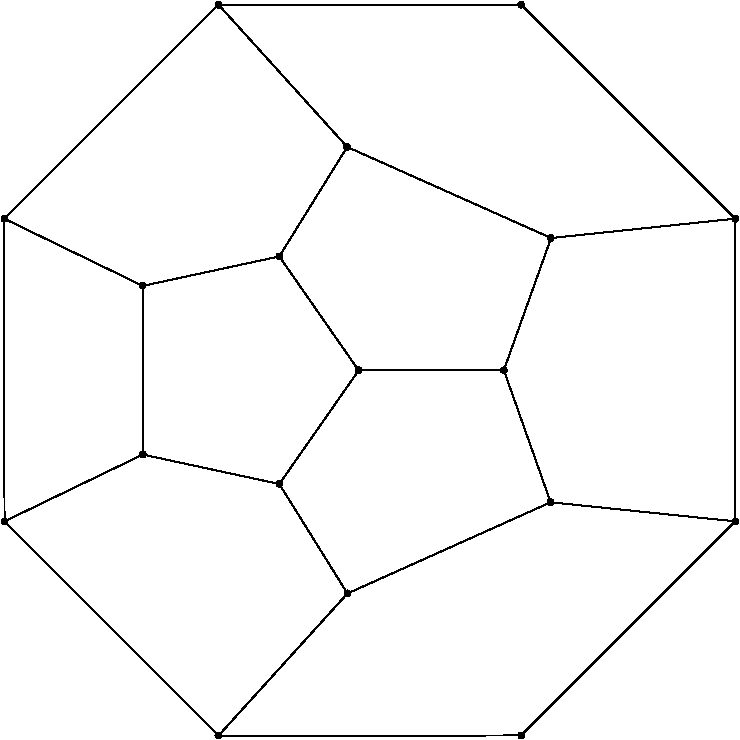 #FIG 3.2
Portrait
Flush left
Inches
Letter  
100.00
Single
0
1200 2
6 2550 3225 8175 8850
# polyline
2 1 0 1 0 0 999 0 -1 4.000 0 0 0 0 0 2
	 8082 4916 6478 3310
# polyline
2 1 0 1 0 0 998 0 -1 4.000 0 0 0 0 0 2
	 8082 4916 8084 7186
# polyline
2 1 0 1 0 0 996 0 -1 4.000 0 0 0 0 0 2
	 6702 5061 8082 4916
# polyline
2 1 0 1 0 0 995 0 -1 4.000 0 0 0 0 0 2
	 6348 6052 6702 5061
# polyline
2 1 0 1 0 0 994 0 -1 4.000 0 0 0 0 0 2
	 6699 7043 6348 6052
# polyline
2 1 0 1 0 0 992 0 -1 4.000 0 0 0 0 0 2
	 6699 7043 8084 7186
# polyline
2 1 0 1 0 0 991 0 -1 4.000 0 0 0 0 0 2
	 4208 3311 6478 3310
# polyline
2 1 0 1 0 0 989 0 -1 4.000 0 0 0 0 0 2
	 5173 4378 4208 3311
# polyline
2 1 0 1 0 0 988 0 -1 4.000 0 0 0 0 0 2
	 5173 4378 6702 5061
# polyline
2 1 0 1 0 0 986 0 -1 4.000 0 0 0 0 0 2
	 4664 5199 5173 4378
# polyline
2 1 0 1 0 0 985 0 -1 4.000 0 0 0 0 0 2
	 5259 6054 6348 6052
# polyline
2 1 0 1 0 0 983 0 -1 4.000 0 0 0 0 0 2
	 5259 6054 4664 5199
# polyline
2 1 0 1 0 0 982 0 -1 4.000 0 0 0 0 0 2
	 4664 6906 5259 6054
# polyline
2 1 0 1 0 0 981 0 -1 4.000 0 0 0 0 0 2
	 5175 7727 6699 7043
# polyline
2 1 0 1 0 0 979 0 -1 4.000 0 0 0 0 0 2
	 5175 7727 4664 6906
# polyline
2 1 0 1 0 0 978 0 -1 4.000 0 0 0 0 0 2
	 4208 8793 6478 8792
# polyline
2 1 0 1 0 0 976 0 -1 4.000 0 0 0 0 0 2
	 4208 8793 5175 7727
# polyline
2 1 0 1 0 0 975 0 -1 4.000 0 0 0 0 0 2
	 2601 4916 4208 3311
# polyline
2 1 0 1 0 0 973 0 -1 4.000 0 0 0 0 0 2
	 3640 5420 2601 4916
# polyline
2 1 0 1 0 0 972 0 -1 4.000 0 0 0 0 0 2
	 3640 5420 4664 5199
# polyline
2 1 0 1 0 0 971 0 -1 4.000 0 0 0 0 0 2
	 3640 6685 3640 5420
# polyline
2 1 0 1 0 0 969 0 -1 4.000 0 0 0 0 0 2
	 3640 6685 4664 6906
# polyline
2 1 0 1 0 0 968 0 -1 4.000 0 0 0 0 0 2
	 2603 7186 2601 4916
# polyline
2 1 0 1 0 0 966 0 -1 4.000 0 0 0 0 0 2
	 2603 7186 3640 6685
# polyline
2 1 0 1 0 0 965 0 -1 4.000 0 0 0 0 0 2
	 2603 7186 4208 8793
# polyline
2 1 0 1 0 0 964 0 -1 4.000 0 0 0 0 0 2
	 6478 8792 8084 7186
# spline
3 4 0 0 0 0 962 0 20 4.000 0 0 0 22
	 6470 8812 6470 8812 6478 8814 6485 8813 6489 8809 6494 8806
	 6497 8800 6499 8793 6499 8786 6498 8781 6492 8777 6485 8772
	 6479 8771 6473 8771 6466 8774 6462 8778 6459 8783 6457 8791
	 6458 8796 6459 8803 6464 8808 6470 8812
	 0.000 0.000 0.000 -1.000 -1.000 -1.000 0.000 0.000
	 -1.000 -1.000 -1.000 0.000 0.000 -1.000 -1.000 -1.000
	 0.000 0.000 -1.000 -1.000 -1.000 0.000
# spline
3 4 0 1 0 0 960 0 -1 4.000 0 0 0 22
	 6470 8812 6470 8812 6478 8814 6485 8813 6489 8809 6494 8806
	 6497 8800 6499 8793 6499 8786 6498 8781 6492 8777 6485 8772
	 6479 8771 6473 8771 6466 8774 6462 8778 6459 8783 6457 8791
	 6458 8796 6459 8803 6464 8808 6470 8812
	 0.000 0.000 0.000 -1.000 -1.000 -1.000 0.000 0.000
	 -1.000 -1.000 -1.000 0.000 0.000 -1.000 -1.000 -1.000
	 0.000 0.000 -1.000 -1.000 -1.000 0.000
# spline
3 4 0 0 0 0 959 0 20 4.000 0 0 0 22
	 8074 7205 8074 7205 8081 7208 8087 7207 8094 7205 8100 7199
	 8103 7194 8105 7188 8104 7182 8100 7175 8098 7170 8092 7167
	 8084 7165 8078 7165 8073 7168 8068 7173 8064 7177 8063 7185
	 8064 7193 8065 7198 8068 7203 8074 7205
	 0.000 0.000 0.000 -1.000 -1.000 -1.000 0.000 0.000
	 -1.000 -1.000 -1.000 0.000 0.000 -1.000 -1.000 -1.000
	 0.000 0.000 -1.000 -1.000 -1.000 0.000
# spline
3 4 0 1 0 0 957 0 -1 4.000 0 0 0 22
	 8074 7205 8074 7205 8081 7208 8087 7207 8094 7205 8100 7199
	 8103 7194 8105 7188 8104 7182 8100 7175 8098 7170 8092 7167
	 8084 7165 8078 7165 8073 7168 8068 7173 8064 7177 8063 7185
	 8064 7193 8065 7198 8068 7203 8074 7205
	 0.000 0.000 0.000 -1.000 -1.000 -1.000 0.000 0.000
	 -1.000 -1.000 -1.000 0.000 0.000 -1.000 -1.000 -1.000
	 0.000 0.000 -1.000 -1.000 -1.000 0.000
# spline
3 4 0 0 0 0 956 0 20 4.000 0 0 0 22
	 2594 7206 2594 7206 2601 7208 2608 7207 2614 7204 2618 7201
	 2622 7196 2623 7188 2623 7181 2621 7176 2617 7170 2609 7167
	 2605 7165 2598 7166 2591 7169 2587 7172 2583 7178 2582 7185
	 2581 7191 2585 7198 2588 7202 2594 7206
	 0.000 0.000 0.000 -1.000 -1.000 -1.000 0.000 0.000
	 -1.000 -1.000 -1.000 0.000 0.000 -1.000 -1.000 -1.000
	 0.000 0.000 -1.000 -1.000 -1.000 0.000
# spline
3 4 0 1 0 0 954 0 -1 4.000 0 0 0 22
	 2594 7206 2594 7206 2601 7208 2608 7207 2614 7204 2618 7201
	 2622 7196 2623 7188 2623 7181 2621 7176 2617 7170 2609 7167
	 2605 7165 2598 7166 2591 7169 2587 7172 2583 7178 2582 7185
	 2581 7191 2585 7198 2588 7202 2594 7206
	 0.000 0.000 0.000 -1.000 -1.000 -1.000 0.000 0.000
	 -1.000 -1.000 -1.000 0.000 0.000 -1.000 -1.000 -1.000
	 0.000 0.000 -1.000 -1.000 -1.000 0.000
# spline
3 4 0 0 0 0 953 0 20 4.000 0 0 0 22
	 3634 6704 3634 6704 3639 6706 3646 6705 3652 6702 3657 6697
	 3660 6693 3660 6686 3661 6679 3659 6673 3655 6668 3649 6664
	 3642 6661 3635 6664 3630 6667 3625 6670 3620 6676 3620 6682
	 3619 6689 3622 6695 3627 6700 3634 6704
	 0.000 0.000 0.000 -1.000 -1.000 -1.000 0.000 0.000
	 -1.000 -1.000 -1.000 0.000 0.000 -1.000 -1.000 -1.000
	 0.000 0.000 -1.000 -1.000 -1.000 0.000
# spline
3 4 0 1 0 0 951 0 -1 4.000 0 0 0 22
	 3634 6704 3634 6704 3639 6706 3646 6705 3652 6702 3657 6697
	 3660 6693 3660 6686 3661 6679 3659 6673 3655 6668 3649 6664
	 3642 6661 3635 6664 3630 6667 3625 6670 3620 6676 3620 6682
	 3619 6689 3622 6695 3627 6700 3634 6704
	 0.000 0.000 0.000 -1.000 -1.000 -1.000 0.000 0.000
	 -1.000 -1.000 -1.000 0.000 0.000 -1.000 -1.000 -1.000
	 0.000 0.000 -1.000 -1.000 -1.000 0.000
# spline
3 4 0 0 0 0 950 0 20 4.000 0 0 0 22
	 3631 5438 3631 5438 3639 5440 3644 5439 3649 5438 3654 5433
	 3658 5427 3660 5420 3660 5413 3657 5408 3653 5402 3647 5399
	 3641 5397 3633 5398 3628 5400 3623 5404 3620 5410 3618 5417
	 3618 5424 3620 5429 3627 5435 3631 5438
	 0.000 0.000 0.000 -1.000 -1.000 -1.000 0.000 0.000
	 -1.000 -1.000 -1.000 0.000 0.000 -1.000 -1.000 -1.000
	 0.000 0.000 -1.000 -1.000 -1.000 0.000
# spline
3 4 0 1 0 0 948 0 -1 4.000 0 0 0 22
	 3631 5438 3631 5438 3639 5440 3644 5439 3649 5438 3654 5433
	 3658 5427 3660 5420 3660 5413 3657 5408 3653 5402 3647 5399
	 3641 5397 3633 5398 3628 5400 3623 5404 3620 5410 3618 5417
	 3618 5424 3620 5429 3627 5435 3631 5438
	 0.000 0.000 0.000 -1.000 -1.000 -1.000 0.000 0.000
	 -1.000 -1.000 -1.000 0.000 0.000 -1.000 -1.000 -1.000
	 0.000 0.000 -1.000 -1.000 -1.000 0.000
# spline
3 4 0 0 0 0 947 0 20 4.000 0 0 0 22
	 2594 4937 2594 4937 2601 4937 2609 4937 2613 4934 2618 4930
	 2623 4924 2623 4918 2623 4911 2621 4905 2615 4900 2610 4896
	 2606 4895 2598 4895 2591 4899 2585 4902 2584 4909 2581 4913
	 2582 4921 2584 4929 2589 4932 2594 4937
	 0.000 0.000 0.000 -1.000 -1.000 -1.000 0.000 0.000
	 -1.000 -1.000 -1.000 0.000 0.000 -1.000 -1.000 -1.000
	 0.000 0.000 -1.000 -1.000 -1.000 0.000
# spline
3 4 0 1 0 0 945 0 -1 4.000 0 0 0 22
	 2594 4937 2594 4937 2601 4937 2609 4937 2613 4934 2618 4930
	 2623 4924 2623 4918 2623 4911 2621 4905 2615 4900 2610 4896
	 2606 4895 2598 4895 2591 4899 2585 4902 2584 4909 2581 4913
	 2582 4921 2584 4929 2589 4932 2594 4937
	 0.000 0.000 0.000 -1.000 -1.000 -1.000 0.000 0.000
	 -1.000 -1.000 -1.000 0.000 0.000 -1.000 -1.000 -1.000
	 0.000 0.000 -1.000 -1.000 -1.000 0.000
# spline
3 4 0 0 0 0 944 0 20 4.000 0 0 0 22
	 4199 8811 4199 8811 4206 8814 4212 8812 4219 8810 4224 8805
	 4228 8800 4229 8793 4229 8786 4226 8781 4221 8777 4216 8771
	 4209 8772 4203 8773 4197 8773 4190 8778 4188 8784 4185 8790
	 4187 8796 4190 8803 4194 8808 4199 8811
	 0.000 0.000 0.000 -1.000 -1.000 -1.000 0.000 0.000
	 -1.000 -1.000 -1.000 0.000 0.000 -1.000 -1.000 -1.000
	 0.000 0.000 -1.000 -1.000 -1.000 0.000
# spline
3 4 0 1 0 0 942 0 -1 4.000 0 0 0 22
	 4199 8811 4199 8811 4206 8814 4212 8812 4219 8810 4224 8805
	 4228 8800 4229 8793 4229 8786 4226 8781 4221 8777 4216 8771
	 4209 8772 4203 8773 4197 8773 4190 8778 4188 8784 4185 8790
	 4187 8796 4190 8803 4194 8808 4199 8811
	 0.000 0.000 0.000 -1.000 -1.000 -1.000 0.000 0.000
	 -1.000 -1.000 -1.000 0.000 0.000 -1.000 -1.000 -1.000
	 0.000 0.000 -1.000 -1.000 -1.000 0.000
# spline
3 4 0 0 0 0 941 0 20 4.000 0 0 0 22
	 5166 7746 5166 7746 5173 7748 5180 7747 5186 7744 5193 7741
	 5195 7734 5198 7728 5195 7721 5193 7715 5189 7711 5183 7708
	 5176 7704 5169 7706 5164 7708 5159 7712 5155 7718 5154 7724
	 5154 7731 5156 7737 5162 7742 5166 7746
	 0.000 0.000 0.000 -1.000 -1.000 -1.000 0.000 0.000
	 -1.000 -1.000 -1.000 0.000 0.000 -1.000 -1.000 -1.000
	 0.000 0.000 -1.000 -1.000 -1.000 0.000
# spline
3 4 0 1 0 0 939 0 -1 4.000 0 0 0 22
	 5166 7746 5166 7746 5173 7748 5180 7747 5186 7744 5193 7741
	 5195 7734 5198 7728 5195 7721 5193 7715 5189 7711 5183 7708
	 5176 7704 5169 7706 5164 7708 5159 7712 5155 7718 5154 7724
	 5154 7731 5156 7737 5162 7742 5166 7746
	 0.000 0.000 0.000 -1.000 -1.000 -1.000 0.000 0.000
	 -1.000 -1.000 -1.000 0.000 0.000 -1.000 -1.000 -1.000
	 0.000 0.000 -1.000 -1.000 -1.000 0.000
# spline
3 4 0 0 0 0 938 0 20 4.000 0 0 0 22
	 4656 6924 4656 6924 4663 6926 4669 6924 4676 6923 4680 6919
	 4683 6914 4685 6907 4685 6899 4682 6894 4678 6890 4672 6886
	 4665 6884 4660 6884 4653 6886 4648 6892 4645 6897 4643 6904
	 4644 6911 4646 6915 4650 6921 4656 6924
	 0.000 0.000 0.000 -1.000 -1.000 -1.000 0.000 0.000
	 -1.000 -1.000 -1.000 0.000 0.000 -1.000 -1.000 -1.000
	 0.000 0.000 -1.000 -1.000 -1.000 0.000
# spline
3 4 0 1 0 0 936 0 -1 4.000 0 0 0 22
	 4656 6924 4656 6924 4663 6926 4669 6924 4676 6923 4680 6919
	 4683 6914 4685 6907 4685 6899 4682 6894 4678 6890 4672 6886
	 4665 6884 4660 6884 4653 6886 4648 6892 4645 6897 4643 6904
	 4644 6911 4646 6915 4650 6921 4656 6924
	 0.000 0.000 0.000 -1.000 -1.000 -1.000 0.000 0.000
	 -1.000 -1.000 -1.000 0.000 0.000 -1.000 -1.000 -1.000
	 0.000 0.000 -1.000 -1.000 -1.000 0.000
# spline
3 4 0 0 0 0 935 0 20 4.000 0 0 0 22
	 5250 6073 5250 6073 5258 6075 5264 6073 5271 6072 5277 6066
	 5279 6062 5280 6055 5280 6047 5277 6040 5274 6036 5269 6034
	 5261 6032 5254 6031 5249 6034 5243 6039 5241 6045 5240 6051
	 5239 6058 5241 6063 5245 6069 5250 6073
	 0.000 0.000 0.000 -1.000 -1.000 -1.000 0.000 0.000
	 -1.000 -1.000 -1.000 0.000 0.000 -1.000 -1.000 -1.000
	 0.000 0.000 -1.000 -1.000 -1.000 0.000
# spline
3 4 0 1 0 0 933 0 -1 4.000 0 0 0 22
	 5250 6073 5250 6073 5258 6075 5264 6073 5271 6072 5277 6066
	 5279 6062 5280 6055 5280 6047 5277 6040 5274 6036 5269 6034
	 5261 6032 5254 6031 5249 6034 5243 6039 5241 6045 5240 6051
	 5239 6058 5241 6063 5245 6069 5250 6073
	 0.000 0.000 0.000 -1.000 -1.000 -1.000 0.000 0.000
	 -1.000 -1.000 -1.000 0.000 0.000 -1.000 -1.000 -1.000
	 0.000 0.000 -1.000 -1.000 -1.000 0.000
# spline
3 4 0 0 0 0 932 0 20 4.000 0 0 0 22
	 4656 5218 4656 5218 4664 5219 4671 5219 4676 5218 4680 5213
	 4685 5206 4686 5199 4685 5195 4684 5188 4678 5183 4673 5180
	 4665 5178 4660 5178 4654 5181 4649 5184 4646 5192 4644 5197
	 4646 5204 4647 5210 4650 5215 4656 5218
	 0.000 0.000 0.000 -1.000 -1.000 -1.000 0.000 0.000
	 -1.000 -1.000 -1.000 0.000 0.000 -1.000 -1.000 -1.000
	 0.000 0.000 -1.000 -1.000 -1.000 0.000
# spline
3 4 0 1 0 0 930 0 -1 4.000 0 0 0 22
	 4656 5218 4656 5218 4664 5219 4671 5219 4676 5218 4680 5213
	 4685 5206 4686 5199 4685 5195 4684 5188 4678 5183 4673 5180
	 4665 5178 4660 5178 4654 5181 4649 5184 4646 5192 4644 5197
	 4646 5204 4647 5210 4650 5215 4656 5218
	 0.000 0.000 0.000 -1.000 -1.000 -1.000 0.000 0.000
	 -1.000 -1.000 -1.000 0.000 0.000 -1.000 -1.000 -1.000
	 0.000 0.000 -1.000 -1.000 -1.000 0.000
# spline
3 4 0 0 0 0 929 0 20 4.000 0 0 0 22
	 5164 4397 5164 4397 5171 4399 5176 4399 5183 4396 5189 4392
	 5190 4385 5192 4381 5192 4373 5189 4367 5185 4361 5179 4359
	 5174 4358 5165 4357 5159 4361 5155 4364 5151 4370 5150 4376
	 5149 4383 5153 4389 5159 4394 5164 4397
	 0.000 0.000 0.000 -1.000 -1.000 -1.000 0.000 0.000
	 -1.000 -1.000 -1.000 0.000 0.000 -1.000 -1.000 -1.000
	 0.000 0.000 -1.000 -1.000 -1.000 0.000
# spline
3 4 0 1 0 0 927 0 -1 4.000 0 0 0 22
	 5164 4397 5164 4397 5171 4399 5176 4399 5183 4396 5189 4392
	 5190 4385 5192 4381 5192 4373 5189 4367 5185 4361 5179 4359
	 5174 4358 5165 4357 5159 4361 5155 4364 5151 4370 5150 4376
	 5149 4383 5153 4389 5159 4394 5164 4397
	 0.000 0.000 0.000 -1.000 -1.000 -1.000 0.000 0.000
	 -1.000 -1.000 -1.000 0.000 0.000 -1.000 -1.000 -1.000
	 0.000 0.000 -1.000 -1.000 -1.000 0.000
# spline
3 4 0 0 0 0 926 0 20 4.000 0 0 0 22
	 4200 3331 4200 3331 4206 3333 4212 3332 4220 3328 4224 3325
	 4227 3319 4229 3313 4228 3305 4225 3300 4222 3296 4216 3291
	 4209 3289 4203 3292 4197 3292 4192 3296 4188 3302 4187 3311
	 4187 3316 4189 3322 4194 3328 4200 3331
	 0.000 0.000 0.000 -1.000 -1.000 -1.000 0.000 0.000
	 -1.000 -1.000 -1.000 0.000 0.000 -1.000 -1.000 -1.000
	 0.000 0.000 -1.000 -1.000 -1.000 0.000
# spline
3 4 0 1 0 0 924 0 -1 4.000 0 0 0 22
	 4200 3331 4200 3331 4206 3333 4212 3332 4220 3328 4224 3325
	 4227 3319 4229 3313 4228 3305 4225 3300 4222 3296 4216 3291
	 4209 3289 4203 3292 4197 3292 4192 3296 4188 3302 4187 3311
	 4187 3316 4189 3322 4194 3328 4200 3331
	 0.000 0.000 0.000 -1.000 -1.000 -1.000 0.000 0.000
	 -1.000 -1.000 -1.000 0.000 0.000 -1.000 -1.000 -1.000
	 0.000 0.000 -1.000 -1.000 -1.000 0.000
# spline
3 4 0 0 0 0 923 0 20 4.000 0 0 0 22
	 6691 7063 6691 7063 6698 7063 6706 7064 6710 7061 6715 7057
	 6717 7052 6719 7044 6719 7038 6717 7033 6713 7027 6707 7024
	 6699 7021 6695 7023 6688 7024 6682 7028 6681 7035 6678 7042
	 6679 7048 6681 7055 6685 7060 6691 7063
	 0.000 0.000 0.000 -1.000 -1.000 -1.000 0.000 0.000
	 -1.000 -1.000 -1.000 0.000 0.000 -1.000 -1.000 -1.000
	 0.000 0.000 -1.000 -1.000 -1.000 0.000
# spline
3 4 0 1 0 0 921 0 -1 4.000 0 0 0 22
	 6691 7063 6691 7063 6698 7063 6706 7064 6710 7061 6715 7057
	 6717 7052 6719 7044 6719 7038 6717 7033 6713 7027 6707 7024
	 6699 7021 6695 7023 6688 7024 6682 7028 6681 7035 6678 7042
	 6679 7048 6681 7055 6685 7060 6691 7063
	 0.000 0.000 0.000 -1.000 -1.000 -1.000 0.000 0.000
	 -1.000 -1.000 -1.000 0.000 0.000 -1.000 -1.000 -1.000
	 0.000 0.000 -1.000 -1.000 -1.000 0.000
# spline
3 4 0 0 0 0 920 0 20 4.000 0 0 0 22
	 6339 6072 6339 6072 6346 6073 6352 6073 6359 6070 6365 6066
	 6367 6060 6370 6054 6368 6047 6365 6041 6363 6037 6356 6032
	 6349 6031 6343 6033 6337 6035 6332 6038 6328 6044 6328 6050
	 6326 6056 6329 6063 6333 6067 6339 6072
	 0.000 0.000 0.000 -1.000 -1.000 -1.000 0.000 0.000
	 -1.000 -1.000 -1.000 0.000 0.000 -1.000 -1.000 -1.000
	 0.000 0.000 -1.000 -1.000 -1.000 0.000
# spline
3 4 0 1 0 0 918 0 -1 4.000 0 0 0 22
	 6339 6072 6339 6072 6346 6073 6352 6073 6359 6070 6365 6066
	 6367 6060 6370 6054 6368 6047 6365 6041 6363 6037 6356 6032
	 6349 6031 6343 6033 6337 6035 6332 6038 6328 6044 6328 6050
	 6326 6056 6329 6063 6333 6067 6339 6072
	 0.000 0.000 0.000 -1.000 -1.000 -1.000 0.000 0.000
	 -1.000 -1.000 -1.000 0.000 0.000 -1.000 -1.000 -1.000
	 0.000 0.000 -1.000 -1.000 -1.000 0.000
# spline
3 4 0 0 0 0 917 0 20 4.000 0 0 0 22
	 6692 5081 6692 5081 6698 5082 6706 5082 6712 5081 6717 5075
	 6720 5070 6721 5064 6720 5056 6718 5050 6716 5045 6710 5042
	 6703 5041 6694 5040 6690 5042 6684 5048 6681 5054 6681 5060
	 6680 5066 6683 5073 6685 5079 6692 5081
	 0.000 0.000 0.000 -1.000 -1.000 -1.000 0.000 0.000
	 -1.000 -1.000 -1.000 0.000 0.000 -1.000 -1.000 -1.000
	 0.000 0.000 -1.000 -1.000 -1.000 0.000
# spline
3 4 0 1 0 0 915 0 -1 4.000 0 0 0 22
	 6692 5081 6692 5081 6698 5082 6706 5082 6712 5081 6717 5075
	 6720 5070 6721 5064 6720 5056 6718 5050 6716 5045 6710 5042
	 6703 5041 6694 5040 6690 5042 6684 5048 6681 5054 6681 5060
	 6680 5066 6683 5073 6685 5079 6692 5081
	 0.000 0.000 0.000 -1.000 -1.000 -1.000 0.000 0.000
	 -1.000 -1.000 -1.000 0.000 0.000 -1.000 -1.000 -1.000
	 0.000 0.000 -1.000 -1.000 -1.000 0.000
# spline
3 4 0 0 0 0 914 0 20 4.000 0 0 0 22
	 8075 4935 8075 4935 8081 4937 8090 4938 8094 4936 8099 4930
	 8103 4924 8105 4917 8103 4911 8102 4905 8099 4900 8092 4898
	 8086 4895 8078 4895 8073 4897 8069 4902 8064 4908 8062 4916
	 8062 4922 8065 4927 8069 4931 8075 4935
	 0.000 0.000 0.000 -1.000 -1.000 -1.000 0.000 0.000
	 -1.000 -1.000 -1.000 0.000 0.000 -1.000 -1.000 -1.000
	 0.000 0.000 -1.000 -1.000 -1.000 0.000
# spline
3 4 0 1 0 0 912 0 -1 4.000 0 0 0 22
	 8075 4935 8075 4935 8081 4937 8090 4938 8094 4936 8099 4930
	 8103 4924 8105 4917 8103 4911 8102 4905 8099 4900 8092 4898
	 8086 4895 8078 4895 8073 4897 8069 4902 8064 4908 8062 4916
	 8062 4922 8065 4927 8069 4931 8075 4935
	 0.000 0.000 0.000 -1.000 -1.000 -1.000 0.000 0.000
	 -1.000 -1.000 -1.000 0.000 0.000 -1.000 -1.000 -1.000
	 0.000 0.000 -1.000 -1.000 -1.000 0.000
# spline
3 4 0 0 0 0 911 0 20 4.000 0 0 0 22
	 6470 3332 6470 3332 6477 3333 6482 3331 6488 3330 6494 3326
	 6498 3319 6499 3314 6499 3306 6496 3301 6492 3294 6487 3291
	 6480 3290 6473 3290 6466 3293 6462 3297 6457 3303 6457 3309
	 6457 3316 6461 3323 6465 3329 6470 3332
	 0.000 0.000 0.000 -1.000 -1.000 -1.000 0.000 0.000
	 -1.000 -1.000 -1.000 0.000 0.000 -1.000 -1.000 -1.000
	 0.000 0.000 -1.000 -1.000 -1.000 0.000
# spline
3 4 0 1 0 0 909 0 -1 4.000 0 0 0 22
	 6470 3332 6470 3332 6477 3333 6482 3331 6488 3330 6494 3326
	 6498 3319 6499 3314 6499 3306 6496 3301 6492 3294 6487 3291
	 6480 3290 6473 3290 6466 3293 6462 3297 6457 3303 6457 3309
	 6457 3316 6461 3323 6465 3329 6470 3332
	 0.000 0.000 0.000 -1.000 -1.000 -1.000 0.000 0.000
	 -1.000 -1.000 -1.000 0.000 0.000 -1.000 -1.000 -1.000
	 0.000 0.000 -1.000 -1.000 -1.000 0.000
-6

